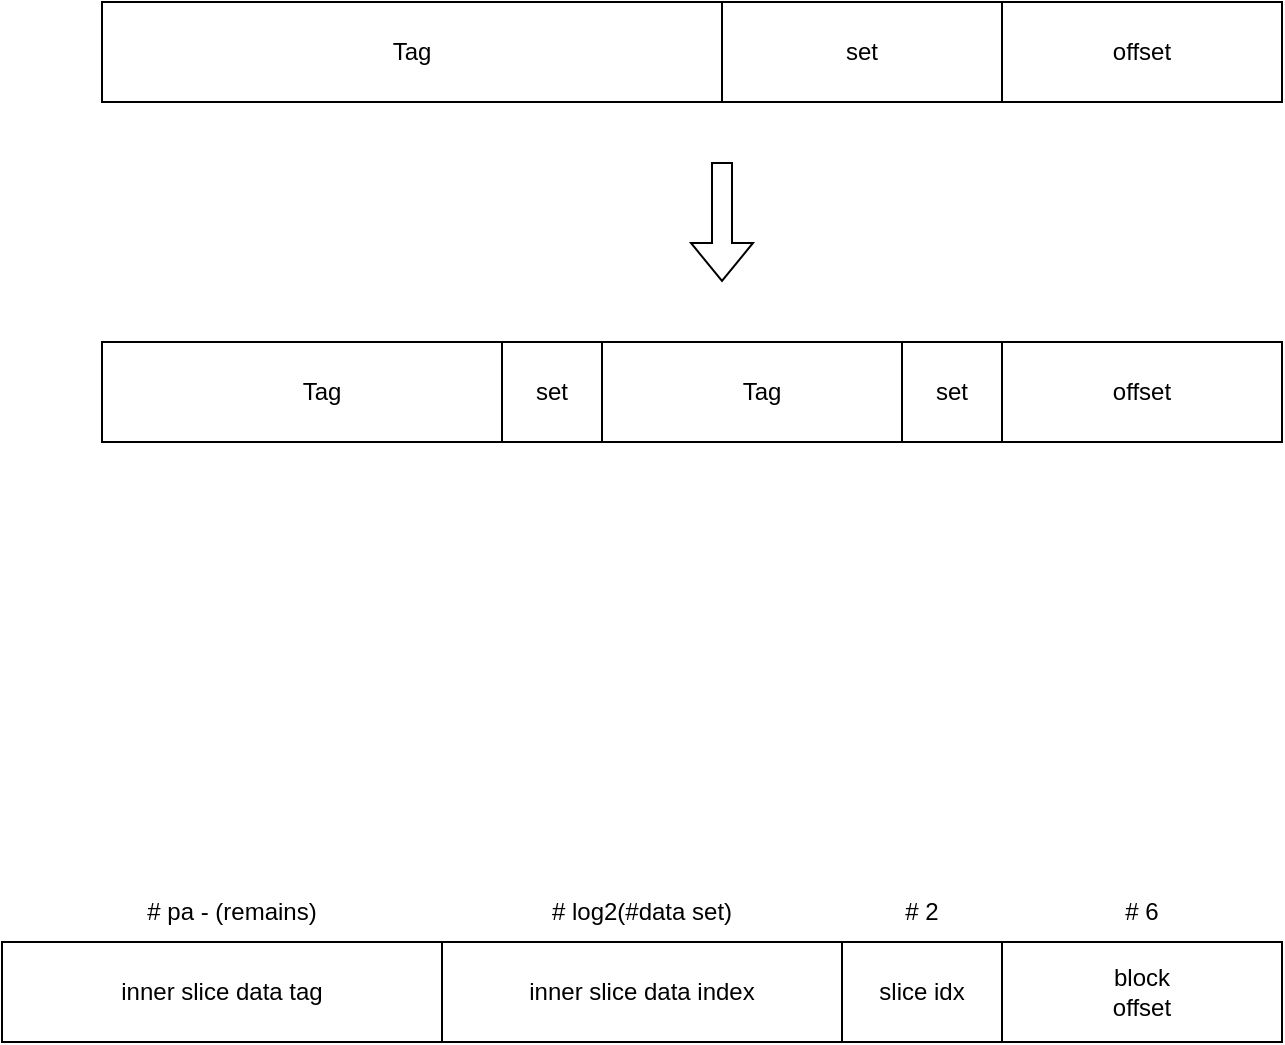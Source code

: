 <mxfile version="27.0.6">
  <diagram name="第 1 页" id="YZtYKEJDeRxNnowIi0gA">
    <mxGraphModel dx="2066" dy="1103" grid="1" gridSize="10" guides="1" tooltips="1" connect="1" arrows="1" fold="1" page="1" pageScale="1" pageWidth="2339" pageHeight="3300" math="0" shadow="0">
      <root>
        <mxCell id="0" />
        <mxCell id="1" parent="0" />
        <mxCell id="6cpK3egLz_D1FLdjJSna-1" value="" style="rounded=0;whiteSpace=wrap;html=1;" parent="1" vertex="1">
          <mxGeometry x="440" y="240" width="310" height="50" as="geometry" />
        </mxCell>
        <mxCell id="6cpK3egLz_D1FLdjJSna-2" value="" style="rounded=0;whiteSpace=wrap;html=1;" parent="1" vertex="1">
          <mxGeometry x="750" y="240" width="140" height="50" as="geometry" />
        </mxCell>
        <mxCell id="6cpK3egLz_D1FLdjJSna-3" value="" style="rounded=0;whiteSpace=wrap;html=1;" parent="1" vertex="1">
          <mxGeometry x="890" y="240" width="140" height="50" as="geometry" />
        </mxCell>
        <mxCell id="6cpK3egLz_D1FLdjJSna-5" value="Tag" style="text;html=1;align=center;verticalAlign=middle;whiteSpace=wrap;rounded=0;" parent="1" vertex="1">
          <mxGeometry x="565" y="250" width="60" height="30" as="geometry" />
        </mxCell>
        <mxCell id="6cpK3egLz_D1FLdjJSna-6" value="set" style="text;html=1;align=center;verticalAlign=middle;whiteSpace=wrap;rounded=0;" parent="1" vertex="1">
          <mxGeometry x="790" y="250" width="60" height="30" as="geometry" />
        </mxCell>
        <mxCell id="6cpK3egLz_D1FLdjJSna-7" value="offset" style="text;html=1;align=center;verticalAlign=middle;whiteSpace=wrap;rounded=0;" parent="1" vertex="1">
          <mxGeometry x="930" y="250" width="60" height="30" as="geometry" />
        </mxCell>
        <mxCell id="6cpK3egLz_D1FLdjJSna-8" value="" style="shape=flexArrow;endArrow=classic;html=1;rounded=0;" parent="1" edge="1">
          <mxGeometry width="50" height="50" relative="1" as="geometry">
            <mxPoint x="750" y="320" as="sourcePoint" />
            <mxPoint x="750" y="380" as="targetPoint" />
          </mxGeometry>
        </mxCell>
        <mxCell id="6cpK3egLz_D1FLdjJSna-9" value="" style="rounded=0;whiteSpace=wrap;html=1;" parent="1" vertex="1">
          <mxGeometry x="440" y="410" width="400" height="50" as="geometry" />
        </mxCell>
        <mxCell id="6cpK3egLz_D1FLdjJSna-10" value="" style="rounded=0;whiteSpace=wrap;html=1;" parent="1" vertex="1">
          <mxGeometry x="840" y="410" width="50" height="50" as="geometry" />
        </mxCell>
        <mxCell id="6cpK3egLz_D1FLdjJSna-11" value="" style="rounded=0;whiteSpace=wrap;html=1;" parent="1" vertex="1">
          <mxGeometry x="890" y="410" width="140" height="50" as="geometry" />
        </mxCell>
        <mxCell id="6cpK3egLz_D1FLdjJSna-12" value="Tag" style="text;html=1;align=center;verticalAlign=middle;whiteSpace=wrap;rounded=0;" parent="1" vertex="1">
          <mxGeometry x="520" y="420" width="60" height="30" as="geometry" />
        </mxCell>
        <mxCell id="6cpK3egLz_D1FLdjJSna-14" value="offset" style="text;html=1;align=center;verticalAlign=middle;whiteSpace=wrap;rounded=0;" parent="1" vertex="1">
          <mxGeometry x="930" y="420" width="60" height="30" as="geometry" />
        </mxCell>
        <mxCell id="6cpK3egLz_D1FLdjJSna-15" value="" style="rounded=0;whiteSpace=wrap;html=1;" parent="1" vertex="1">
          <mxGeometry x="640" y="410" width="50" height="50" as="geometry" />
        </mxCell>
        <mxCell id="6cpK3egLz_D1FLdjJSna-13" value="set" style="text;html=1;align=center;verticalAlign=middle;whiteSpace=wrap;rounded=0;" parent="1" vertex="1">
          <mxGeometry x="635" y="420" width="60" height="30" as="geometry" />
        </mxCell>
        <mxCell id="6cpK3egLz_D1FLdjJSna-17" value="set" style="text;html=1;align=center;verticalAlign=middle;whiteSpace=wrap;rounded=0;" parent="1" vertex="1">
          <mxGeometry x="835" y="420" width="60" height="30" as="geometry" />
        </mxCell>
        <mxCell id="6cpK3egLz_D1FLdjJSna-18" value="Tag" style="text;html=1;align=center;verticalAlign=middle;whiteSpace=wrap;rounded=0;" parent="1" vertex="1">
          <mxGeometry x="720" y="420" width="100" height="30" as="geometry" />
        </mxCell>
        <mxCell id="kuAoeS0q1BrMDJ7E3NCL-1" value="" style="rounded=0;whiteSpace=wrap;html=1;" vertex="1" parent="1">
          <mxGeometry x="610" y="710" width="200" height="50" as="geometry" />
        </mxCell>
        <mxCell id="kuAoeS0q1BrMDJ7E3NCL-2" value="" style="rounded=0;whiteSpace=wrap;html=1;" vertex="1" parent="1">
          <mxGeometry x="810" y="710" width="80" height="50" as="geometry" />
        </mxCell>
        <mxCell id="kuAoeS0q1BrMDJ7E3NCL-3" value="" style="rounded=0;whiteSpace=wrap;html=1;" vertex="1" parent="1">
          <mxGeometry x="890" y="710" width="140" height="50" as="geometry" />
        </mxCell>
        <mxCell id="kuAoeS0q1BrMDJ7E3NCL-4" value="inner slice data index" style="text;html=1;align=center;verticalAlign=middle;whiteSpace=wrap;rounded=0;" vertex="1" parent="1">
          <mxGeometry x="640" y="720" width="140" height="30" as="geometry" />
        </mxCell>
        <mxCell id="kuAoeS0q1BrMDJ7E3NCL-5" value="slice idx" style="text;html=1;align=center;verticalAlign=middle;whiteSpace=wrap;rounded=0;" vertex="1" parent="1">
          <mxGeometry x="820" y="720" width="60" height="30" as="geometry" />
        </mxCell>
        <mxCell id="kuAoeS0q1BrMDJ7E3NCL-6" value="block offset" style="text;html=1;align=center;verticalAlign=middle;whiteSpace=wrap;rounded=0;" vertex="1" parent="1">
          <mxGeometry x="930" y="720" width="60" height="30" as="geometry" />
        </mxCell>
        <mxCell id="kuAoeS0q1BrMDJ7E3NCL-7" value="# 6" style="text;html=1;align=center;verticalAlign=middle;whiteSpace=wrap;rounded=0;" vertex="1" parent="1">
          <mxGeometry x="930" y="680" width="60" height="30" as="geometry" />
        </mxCell>
        <mxCell id="kuAoeS0q1BrMDJ7E3NCL-8" value="# 2" style="text;html=1;align=center;verticalAlign=middle;whiteSpace=wrap;rounded=0;" vertex="1" parent="1">
          <mxGeometry x="820" y="680" width="60" height="30" as="geometry" />
        </mxCell>
        <mxCell id="kuAoeS0q1BrMDJ7E3NCL-9" value="# log2(#data set)" style="text;html=1;align=center;verticalAlign=middle;whiteSpace=wrap;rounded=0;" vertex="1" parent="1">
          <mxGeometry x="650" y="680" width="120" height="30" as="geometry" />
        </mxCell>
        <mxCell id="kuAoeS0q1BrMDJ7E3NCL-10" value="" style="rounded=0;whiteSpace=wrap;html=1;" vertex="1" parent="1">
          <mxGeometry x="390" y="710" width="220" height="50" as="geometry" />
        </mxCell>
        <mxCell id="kuAoeS0q1BrMDJ7E3NCL-11" value="inner slice data tag" style="text;html=1;align=center;verticalAlign=middle;whiteSpace=wrap;rounded=0;" vertex="1" parent="1">
          <mxGeometry x="430" y="720" width="140" height="30" as="geometry" />
        </mxCell>
        <mxCell id="kuAoeS0q1BrMDJ7E3NCL-12" value="# pa - (remains)" style="text;html=1;align=center;verticalAlign=middle;whiteSpace=wrap;rounded=0;" vertex="1" parent="1">
          <mxGeometry x="445" y="680" width="120" height="30" as="geometry" />
        </mxCell>
      </root>
    </mxGraphModel>
  </diagram>
</mxfile>
